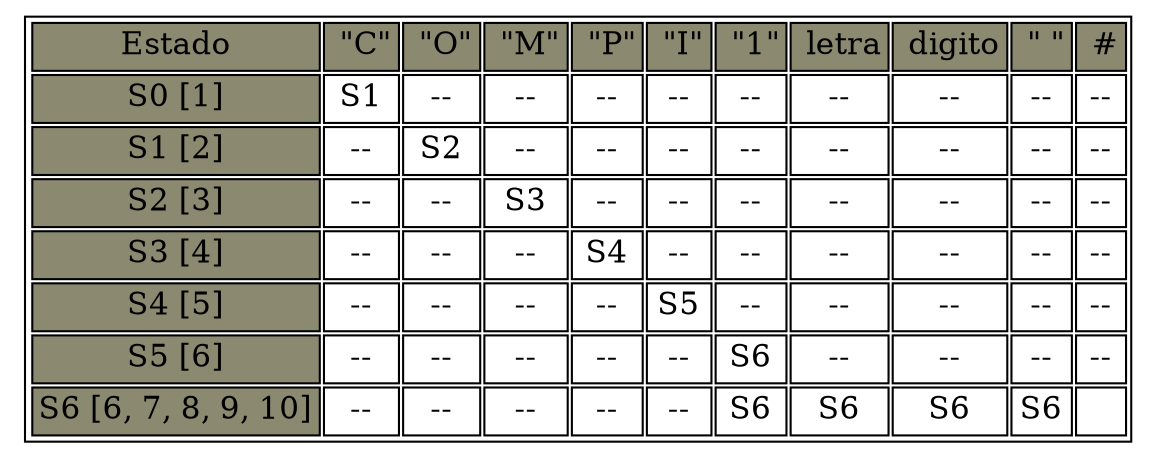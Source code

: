 digraph G{
graph [ratio=fill];
node [label="\N", fontsize=15, shape=plaintext];
graph [bb="0,0,352,154"];
arset [label=<
<TABLE ALIGN="LEFT">
<TR><TD bgcolor="lemonchiffon4">Estado</TD>
<TD bgcolor ="lemonchiffon4"> "C"</TD>
<TD bgcolor ="lemonchiffon4"> "O"</TD>
<TD bgcolor ="lemonchiffon4"> "M"</TD>
<TD bgcolor ="lemonchiffon4"> "P"</TD>
<TD bgcolor ="lemonchiffon4"> "I"</TD>
<TD bgcolor ="lemonchiffon4"> "1"</TD>
<TD bgcolor ="lemonchiffon4"> letra</TD>
<TD bgcolor ="lemonchiffon4"> digito</TD>
<TD bgcolor ="lemonchiffon4"> " "</TD>
<TD bgcolor ="lemonchiffon4"> #</TD>
</TR>
<TR><TD bgcolor="lemonchiffon4">S0 [1]</TD>
<TD>S1</TD>
<TD>--</TD>
<TD>--</TD>
<TD>--</TD>
<TD>--</TD>
<TD>--</TD>
<TD>--</TD>
<TD>--</TD>
<TD>--</TD>
<TD>--</TD>
</TR>
<TR><TD bgcolor="lemonchiffon4">S1 [2]</TD>
<TD>--</TD>
<TD>S2</TD>
<TD>--</TD>
<TD>--</TD>
<TD>--</TD>
<TD>--</TD>
<TD>--</TD>
<TD>--</TD>
<TD>--</TD>
<TD>--</TD>
</TR>
<TR><TD bgcolor="lemonchiffon4">S2 [3]</TD>
<TD>--</TD>
<TD>--</TD>
<TD>S3</TD>
<TD>--</TD>
<TD>--</TD>
<TD>--</TD>
<TD>--</TD>
<TD>--</TD>
<TD>--</TD>
<TD>--</TD>
</TR>
<TR><TD bgcolor="lemonchiffon4">S3 [4]</TD>
<TD>--</TD>
<TD>--</TD>
<TD>--</TD>
<TD>S4</TD>
<TD>--</TD>
<TD>--</TD>
<TD>--</TD>
<TD>--</TD>
<TD>--</TD>
<TD>--</TD>
</TR>
<TR><TD bgcolor="lemonchiffon4">S4 [5]</TD>
<TD>--</TD>
<TD>--</TD>
<TD>--</TD>
<TD>--</TD>
<TD>S5</TD>
<TD>--</TD>
<TD>--</TD>
<TD>--</TD>
<TD>--</TD>
<TD>--</TD>
</TR>
<TR><TD bgcolor="lemonchiffon4">S5 [6]</TD>
<TD>--</TD>
<TD>--</TD>
<TD>--</TD>
<TD>--</TD>
<TD>--</TD>
<TD>S6</TD>
<TD>--</TD>
<TD>--</TD>
<TD>--</TD>
<TD>--</TD>
</TR>
<TR><TD bgcolor="lemonchiffon4">S6 [6, 7, 8, 9, 10]</TD>
<TD>--</TD>
<TD>--</TD>
<TD>--</TD>
<TD>--</TD>
<TD>--</TD>
<TD>S6</TD>
<TD>S6</TD>
<TD>S6</TD>
<TD>S6</TD>
<TD></TD>
</TR>
</TABLE>>];
}

